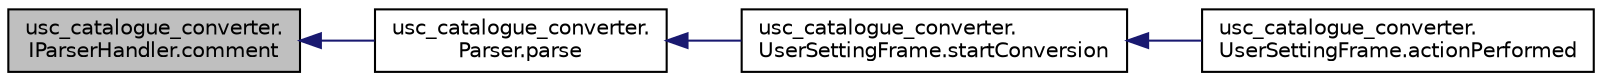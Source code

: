 digraph "usc_catalogue_converter.IParserHandler.comment"
{
  edge [fontname="Helvetica",fontsize="10",labelfontname="Helvetica",labelfontsize="10"];
  node [fontname="Helvetica",fontsize="10",shape=record];
  rankdir="LR";
  Node6 [label="usc_catalogue_converter.\lIParserHandler.comment",height=0.2,width=0.4,color="black", fillcolor="grey75", style="filled", fontcolor="black"];
  Node6 -> Node7 [dir="back",color="midnightblue",fontsize="10",style="solid",fontname="Helvetica"];
  Node7 [label="usc_catalogue_converter.\lParser.parse",height=0.2,width=0.4,color="black", fillcolor="white", style="filled",URL="$db/db8/classusc__catalogue__converter_1_1_parser.html#a470c90a698aa265418dda603d930ef13"];
  Node7 -> Node8 [dir="back",color="midnightblue",fontsize="10",style="solid",fontname="Helvetica"];
  Node8 [label="usc_catalogue_converter.\lUserSettingFrame.startConversion",height=0.2,width=0.4,color="black", fillcolor="white", style="filled",URL="$d4/dd8/classusc__catalogue__converter_1_1_user_setting_frame.html#aab418e562314bd98c4cd5cd18805ba03"];
  Node8 -> Node9 [dir="back",color="midnightblue",fontsize="10",style="solid",fontname="Helvetica"];
  Node9 [label="usc_catalogue_converter.\lUserSettingFrame.actionPerformed",height=0.2,width=0.4,color="black", fillcolor="white", style="filled",URL="$d4/dd8/classusc__catalogue__converter_1_1_user_setting_frame.html#a57130353766afa50b1f9b0cb377d7442"];
}
